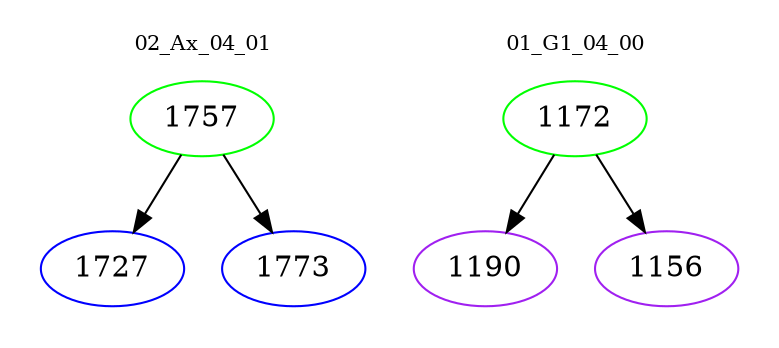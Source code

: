 digraph{
subgraph cluster_0 {
color = white
label = "02_Ax_04_01";
fontsize=10;
T0_1757 [label="1757", color="green"]
T0_1757 -> T0_1727 [color="black"]
T0_1727 [label="1727", color="blue"]
T0_1757 -> T0_1773 [color="black"]
T0_1773 [label="1773", color="blue"]
}
subgraph cluster_1 {
color = white
label = "01_G1_04_00";
fontsize=10;
T1_1172 [label="1172", color="green"]
T1_1172 -> T1_1190 [color="black"]
T1_1190 [label="1190", color="purple"]
T1_1172 -> T1_1156 [color="black"]
T1_1156 [label="1156", color="purple"]
}
}
